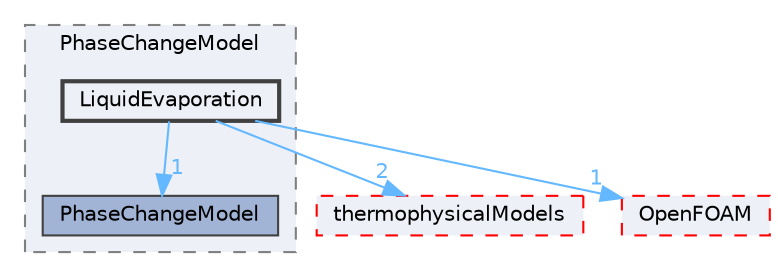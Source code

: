 digraph "src/lagrangian/intermediate/submodels/Reacting/PhaseChangeModel/LiquidEvaporation"
{
 // LATEX_PDF_SIZE
  bgcolor="transparent";
  edge [fontname=Helvetica,fontsize=10,labelfontname=Helvetica,labelfontsize=10];
  node [fontname=Helvetica,fontsize=10,shape=box,height=0.2,width=0.4];
  compound=true
  subgraph clusterdir_95353bd4ad7f447577e2dd3ff5a2aad7 {
    graph [ bgcolor="#edf0f7", pencolor="grey50", label="PhaseChangeModel", fontname=Helvetica,fontsize=10 style="filled,dashed", URL="dir_95353bd4ad7f447577e2dd3ff5a2aad7.html",tooltip=""]
  dir_a574ec62e8cd6cbf40600800e7143909 [label="PhaseChangeModel", fillcolor="#a2b4d6", color="grey25", style="filled", URL="dir_a574ec62e8cd6cbf40600800e7143909.html",tooltip=""];
  dir_4ef9883d17df60a10983e6afa59b7ffa [label="LiquidEvaporation", fillcolor="#edf0f7", color="grey25", style="filled,bold", URL="dir_4ef9883d17df60a10983e6afa59b7ffa.html",tooltip=""];
  }
  dir_2778d089ec5c4f66810b11f753867003 [label="thermophysicalModels", fillcolor="#edf0f7", color="red", style="filled,dashed", URL="dir_2778d089ec5c4f66810b11f753867003.html",tooltip=""];
  dir_c5473ff19b20e6ec4dfe5c310b3778a8 [label="OpenFOAM", fillcolor="#edf0f7", color="red", style="filled,dashed", URL="dir_c5473ff19b20e6ec4dfe5c310b3778a8.html",tooltip=""];
  dir_4ef9883d17df60a10983e6afa59b7ffa->dir_2778d089ec5c4f66810b11f753867003 [headlabel="2", labeldistance=1.5 headhref="dir_002222_004022.html" href="dir_002222_004022.html" color="steelblue1" fontcolor="steelblue1"];
  dir_4ef9883d17df60a10983e6afa59b7ffa->dir_a574ec62e8cd6cbf40600800e7143909 [headlabel="1", labeldistance=1.5 headhref="dir_002222_002876.html" href="dir_002222_002876.html" color="steelblue1" fontcolor="steelblue1"];
  dir_4ef9883d17df60a10983e6afa59b7ffa->dir_c5473ff19b20e6ec4dfe5c310b3778a8 [headlabel="1", labeldistance=1.5 headhref="dir_002222_002695.html" href="dir_002222_002695.html" color="steelblue1" fontcolor="steelblue1"];
}
